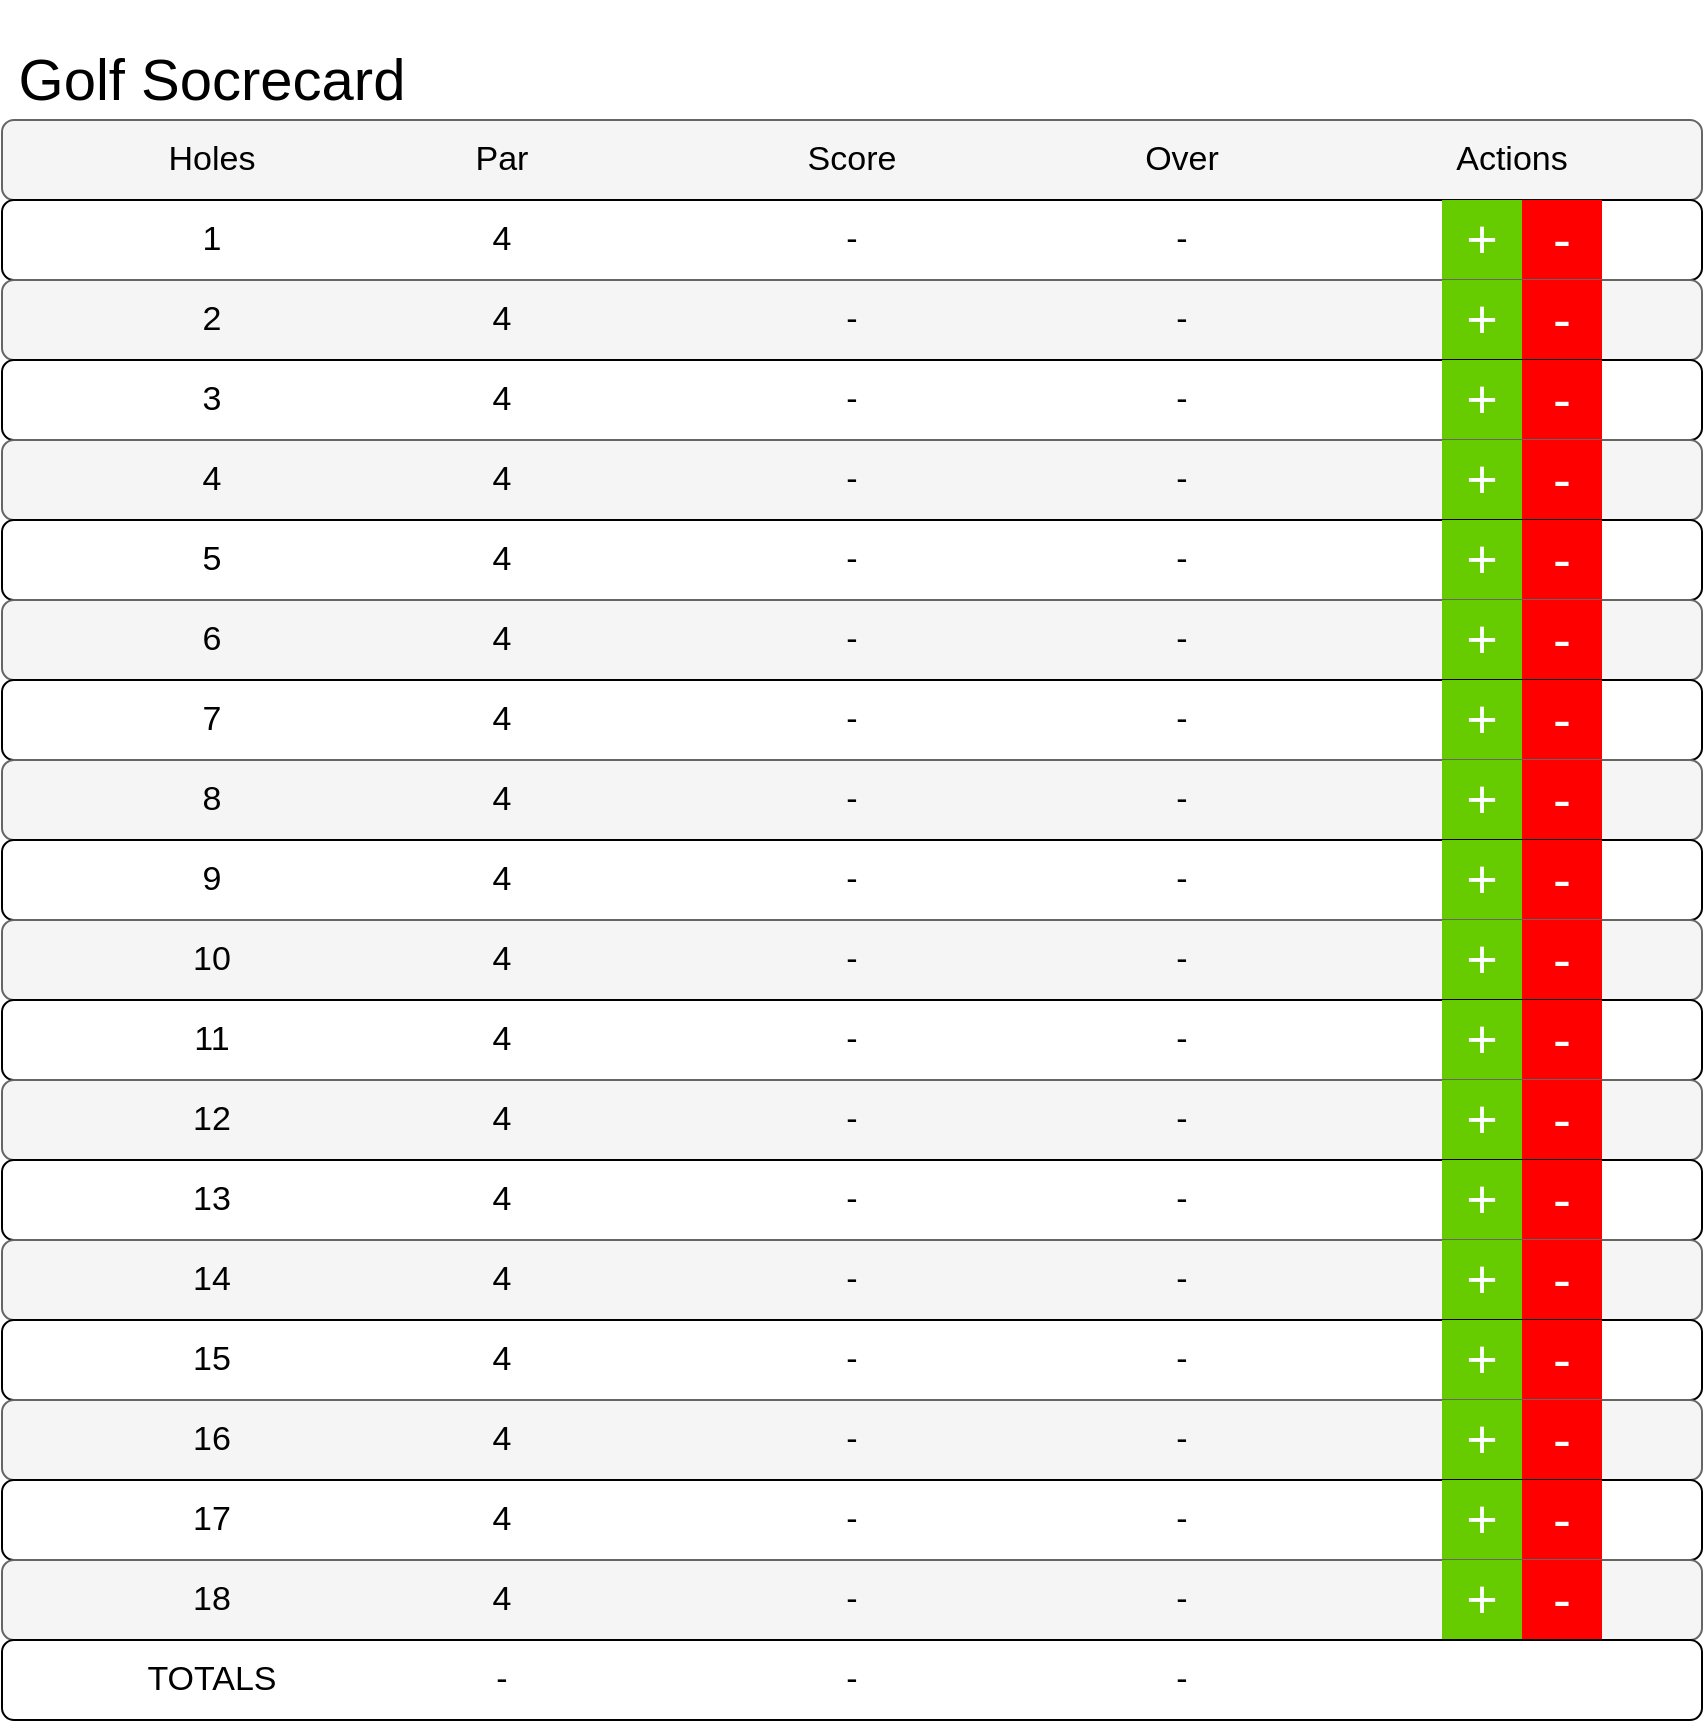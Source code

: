 <mxfile version="13.7.9" type="github">
  <diagram id="qdKKblGeRx55hsDK6OFx" name="Page-1">
    <mxGraphModel dx="1038" dy="580" grid="1" gridSize="10" guides="1" tooltips="1" connect="1" arrows="1" fold="1" page="1" pageScale="1" pageWidth="850" pageHeight="1100" math="0" shadow="0">
      <root>
        <mxCell id="0" />
        <mxCell id="1" parent="0" />
        <mxCell id="4C-m3Tlw4VcEuLrEaa6P-1" value="&lt;span style=&quot;font-size: 29px&quot;&gt;Golf Socrecard&lt;/span&gt;" style="text;html=1;strokeColor=none;fillColor=none;align=center;verticalAlign=middle;whiteSpace=wrap;rounded=0;" vertex="1" parent="1">
          <mxGeometry y="20" width="210" height="80" as="geometry" />
        </mxCell>
        <mxCell id="4C-m3Tlw4VcEuLrEaa6P-2" value="" style="rounded=1;whiteSpace=wrap;html=1;fillColor=#f5f5f5;strokeColor=#666666;fontColor=#333333;" vertex="1" parent="1">
          <mxGeometry y="80" width="850" height="40" as="geometry" />
        </mxCell>
        <mxCell id="4C-m3Tlw4VcEuLrEaa6P-3" value="&lt;font style=&quot;font-size: 17px&quot;&gt;Holes&lt;/font&gt;" style="text;html=1;strokeColor=none;fillColor=none;align=center;verticalAlign=middle;whiteSpace=wrap;rounded=0;" vertex="1" parent="1">
          <mxGeometry x="85" y="90" width="40" height="20" as="geometry" />
        </mxCell>
        <mxCell id="4C-m3Tlw4VcEuLrEaa6P-4" value="&lt;font style=&quot;font-size: 17px&quot;&gt;Par&lt;/font&gt;" style="text;html=1;strokeColor=none;fillColor=none;align=center;verticalAlign=middle;whiteSpace=wrap;rounded=0;" vertex="1" parent="1">
          <mxGeometry x="230" y="90" width="40" height="20" as="geometry" />
        </mxCell>
        <mxCell id="4C-m3Tlw4VcEuLrEaa6P-8" value="&lt;span style=&quot;font-size: 17px&quot;&gt;Score&lt;/span&gt;" style="text;html=1;strokeColor=none;fillColor=none;align=center;verticalAlign=middle;whiteSpace=wrap;rounded=0;strokeWidth=6;" vertex="1" parent="1">
          <mxGeometry x="405" y="90" width="40" height="20" as="geometry" />
        </mxCell>
        <mxCell id="4C-m3Tlw4VcEuLrEaa6P-9" value="&lt;span style=&quot;font-size: 17px&quot;&gt;Over&lt;/span&gt;" style="text;html=1;strokeColor=none;fillColor=none;align=center;verticalAlign=middle;whiteSpace=wrap;rounded=0;" vertex="1" parent="1">
          <mxGeometry x="570" y="90" width="40" height="20" as="geometry" />
        </mxCell>
        <mxCell id="4C-m3Tlw4VcEuLrEaa6P-10" value="&lt;font style=&quot;font-size: 17px&quot;&gt;Actions&lt;/font&gt;" style="text;html=1;strokeColor=none;fillColor=none;align=center;verticalAlign=middle;whiteSpace=wrap;rounded=0;" vertex="1" parent="1">
          <mxGeometry x="720" y="90" width="70" height="20" as="geometry" />
        </mxCell>
        <mxCell id="4C-m3Tlw4VcEuLrEaa6P-11" value="" style="rounded=1;whiteSpace=wrap;html=1;" vertex="1" parent="1">
          <mxGeometry y="120" width="850" height="40" as="geometry" />
        </mxCell>
        <mxCell id="4C-m3Tlw4VcEuLrEaa6P-12" value="&lt;span style=&quot;font-size: 17px&quot;&gt;1&lt;/span&gt;" style="text;html=1;strokeColor=none;fillColor=none;align=center;verticalAlign=middle;whiteSpace=wrap;rounded=0;" vertex="1" parent="1">
          <mxGeometry x="85" y="130" width="40" height="20" as="geometry" />
        </mxCell>
        <mxCell id="4C-m3Tlw4VcEuLrEaa6P-13" value="&lt;span style=&quot;font-size: 17px&quot;&gt;4&lt;/span&gt;" style="text;html=1;strokeColor=none;fillColor=none;align=center;verticalAlign=middle;whiteSpace=wrap;rounded=0;" vertex="1" parent="1">
          <mxGeometry x="230" y="130" width="40" height="20" as="geometry" />
        </mxCell>
        <mxCell id="4C-m3Tlw4VcEuLrEaa6P-14" value="&lt;span style=&quot;font-size: 17px&quot;&gt;-&lt;/span&gt;" style="text;html=1;strokeColor=none;fillColor=none;align=center;verticalAlign=middle;whiteSpace=wrap;rounded=0;strokeWidth=6;" vertex="1" parent="1">
          <mxGeometry x="405" y="130" width="40" height="20" as="geometry" />
        </mxCell>
        <mxCell id="4C-m3Tlw4VcEuLrEaa6P-15" value="&lt;span style=&quot;font-size: 17px&quot;&gt;-&lt;/span&gt;" style="text;html=1;strokeColor=none;fillColor=none;align=center;verticalAlign=middle;whiteSpace=wrap;rounded=0;" vertex="1" parent="1">
          <mxGeometry x="570" y="130" width="40" height="20" as="geometry" />
        </mxCell>
        <mxCell id="4C-m3Tlw4VcEuLrEaa6P-18" value="" style="whiteSpace=wrap;html=1;aspect=fixed;strokeWidth=6;strokeColor=none;fillColor=#66CC00;" vertex="1" parent="1">
          <mxGeometry x="720" y="120" width="40" height="40" as="geometry" />
        </mxCell>
        <mxCell id="4C-m3Tlw4VcEuLrEaa6P-31" value="" style="whiteSpace=wrap;html=1;aspect=fixed;strokeWidth=6;strokeColor=none;fillColor=#FF0000;" vertex="1" parent="1">
          <mxGeometry x="760" y="120" width="40" height="40" as="geometry" />
        </mxCell>
        <mxCell id="4C-m3Tlw4VcEuLrEaa6P-38" value="&lt;font color=&quot;#ffffff&quot; style=&quot;font-size: 27px&quot;&gt;+&lt;/font&gt;" style="text;html=1;strokeColor=none;fillColor=none;align=center;verticalAlign=middle;whiteSpace=wrap;rounded=0;" vertex="1" parent="1">
          <mxGeometry x="720" y="130" width="40" height="20" as="geometry" />
        </mxCell>
        <mxCell id="4C-m3Tlw4VcEuLrEaa6P-39" value="&lt;font color=&quot;#ffffff&quot; style=&quot;font-size: 27px&quot;&gt;-&lt;/font&gt;" style="text;html=1;strokeColor=none;fillColor=none;align=center;verticalAlign=middle;whiteSpace=wrap;rounded=0;" vertex="1" parent="1">
          <mxGeometry x="760" y="130" width="40" height="20" as="geometry" />
        </mxCell>
        <mxCell id="4C-m3Tlw4VcEuLrEaa6P-41" value="" style="rounded=1;whiteSpace=wrap;html=1;fillColor=#f5f5f5;strokeColor=#666666;fontColor=#333333;" vertex="1" parent="1">
          <mxGeometry y="160" width="850" height="40" as="geometry" />
        </mxCell>
        <mxCell id="4C-m3Tlw4VcEuLrEaa6P-42" value="&lt;span style=&quot;font-size: 17px&quot;&gt;2&lt;/span&gt;" style="text;html=1;strokeColor=none;fillColor=none;align=center;verticalAlign=middle;whiteSpace=wrap;rounded=0;" vertex="1" parent="1">
          <mxGeometry x="85" y="170" width="40" height="20" as="geometry" />
        </mxCell>
        <mxCell id="4C-m3Tlw4VcEuLrEaa6P-43" value="&lt;span style=&quot;font-size: 17px&quot;&gt;4&lt;/span&gt;" style="text;html=1;strokeColor=none;fillColor=none;align=center;verticalAlign=middle;whiteSpace=wrap;rounded=0;" vertex="1" parent="1">
          <mxGeometry x="230" y="170" width="40" height="20" as="geometry" />
        </mxCell>
        <mxCell id="4C-m3Tlw4VcEuLrEaa6P-44" value="&lt;span style=&quot;font-size: 17px&quot;&gt;-&lt;/span&gt;" style="text;html=1;strokeColor=none;fillColor=none;align=center;verticalAlign=middle;whiteSpace=wrap;rounded=0;strokeWidth=6;" vertex="1" parent="1">
          <mxGeometry x="405" y="170" width="40" height="20" as="geometry" />
        </mxCell>
        <mxCell id="4C-m3Tlw4VcEuLrEaa6P-45" value="&lt;span style=&quot;font-size: 17px&quot;&gt;-&lt;/span&gt;" style="text;html=1;strokeColor=none;fillColor=none;align=center;verticalAlign=middle;whiteSpace=wrap;rounded=0;" vertex="1" parent="1">
          <mxGeometry x="570" y="170" width="40" height="20" as="geometry" />
        </mxCell>
        <mxCell id="4C-m3Tlw4VcEuLrEaa6P-46" value="" style="whiteSpace=wrap;html=1;aspect=fixed;strokeWidth=6;strokeColor=none;fillColor=#66CC00;" vertex="1" parent="1">
          <mxGeometry x="720" y="160" width="40" height="40" as="geometry" />
        </mxCell>
        <mxCell id="4C-m3Tlw4VcEuLrEaa6P-47" value="" style="whiteSpace=wrap;html=1;aspect=fixed;strokeWidth=6;strokeColor=none;fillColor=#FF0000;" vertex="1" parent="1">
          <mxGeometry x="760" y="160" width="40" height="40" as="geometry" />
        </mxCell>
        <mxCell id="4C-m3Tlw4VcEuLrEaa6P-48" value="&lt;font color=&quot;#ffffff&quot; style=&quot;font-size: 27px&quot;&gt;+&lt;/font&gt;" style="text;html=1;strokeColor=none;fillColor=none;align=center;verticalAlign=middle;whiteSpace=wrap;rounded=0;" vertex="1" parent="1">
          <mxGeometry x="720" y="170" width="40" height="20" as="geometry" />
        </mxCell>
        <mxCell id="4C-m3Tlw4VcEuLrEaa6P-49" value="&lt;font color=&quot;#ffffff&quot; style=&quot;font-size: 27px&quot;&gt;-&lt;/font&gt;" style="text;html=1;strokeColor=none;fillColor=none;align=center;verticalAlign=middle;whiteSpace=wrap;rounded=0;" vertex="1" parent="1">
          <mxGeometry x="760" y="170" width="40" height="20" as="geometry" />
        </mxCell>
        <mxCell id="4C-m3Tlw4VcEuLrEaa6P-50" value="" style="rounded=1;whiteSpace=wrap;html=1;" vertex="1" parent="1">
          <mxGeometry y="200" width="850" height="40" as="geometry" />
        </mxCell>
        <mxCell id="4C-m3Tlw4VcEuLrEaa6P-51" value="&lt;span style=&quot;font-size: 17px&quot;&gt;3&lt;/span&gt;" style="text;html=1;strokeColor=none;fillColor=none;align=center;verticalAlign=middle;whiteSpace=wrap;rounded=0;" vertex="1" parent="1">
          <mxGeometry x="85" y="210" width="40" height="20" as="geometry" />
        </mxCell>
        <mxCell id="4C-m3Tlw4VcEuLrEaa6P-52" value="&lt;span style=&quot;font-size: 17px&quot;&gt;4&lt;/span&gt;" style="text;html=1;strokeColor=none;fillColor=none;align=center;verticalAlign=middle;whiteSpace=wrap;rounded=0;" vertex="1" parent="1">
          <mxGeometry x="230" y="210" width="40" height="20" as="geometry" />
        </mxCell>
        <mxCell id="4C-m3Tlw4VcEuLrEaa6P-53" value="&lt;span style=&quot;font-size: 17px&quot;&gt;-&lt;/span&gt;" style="text;html=1;strokeColor=none;fillColor=none;align=center;verticalAlign=middle;whiteSpace=wrap;rounded=0;strokeWidth=6;" vertex="1" parent="1">
          <mxGeometry x="405" y="210" width="40" height="20" as="geometry" />
        </mxCell>
        <mxCell id="4C-m3Tlw4VcEuLrEaa6P-54" value="&lt;span style=&quot;font-size: 17px&quot;&gt;-&lt;/span&gt;" style="text;html=1;strokeColor=none;fillColor=none;align=center;verticalAlign=middle;whiteSpace=wrap;rounded=0;" vertex="1" parent="1">
          <mxGeometry x="570" y="210" width="40" height="20" as="geometry" />
        </mxCell>
        <mxCell id="4C-m3Tlw4VcEuLrEaa6P-55" value="" style="whiteSpace=wrap;html=1;aspect=fixed;strokeWidth=6;strokeColor=none;fillColor=#66CC00;" vertex="1" parent="1">
          <mxGeometry x="720" y="200" width="40" height="40" as="geometry" />
        </mxCell>
        <mxCell id="4C-m3Tlw4VcEuLrEaa6P-56" value="" style="whiteSpace=wrap;html=1;aspect=fixed;strokeWidth=6;strokeColor=none;fillColor=#FF0000;" vertex="1" parent="1">
          <mxGeometry x="760" y="200" width="40" height="40" as="geometry" />
        </mxCell>
        <mxCell id="4C-m3Tlw4VcEuLrEaa6P-57" value="&lt;font color=&quot;#ffffff&quot; style=&quot;font-size: 27px&quot;&gt;+&lt;/font&gt;" style="text;html=1;strokeColor=none;fillColor=none;align=center;verticalAlign=middle;whiteSpace=wrap;rounded=0;" vertex="1" parent="1">
          <mxGeometry x="720" y="210" width="40" height="20" as="geometry" />
        </mxCell>
        <mxCell id="4C-m3Tlw4VcEuLrEaa6P-58" value="&lt;font color=&quot;#ffffff&quot; style=&quot;font-size: 27px&quot;&gt;-&lt;/font&gt;" style="text;html=1;strokeColor=none;fillColor=none;align=center;verticalAlign=middle;whiteSpace=wrap;rounded=0;" vertex="1" parent="1">
          <mxGeometry x="760" y="210" width="40" height="20" as="geometry" />
        </mxCell>
        <mxCell id="4C-m3Tlw4VcEuLrEaa6P-59" value="" style="rounded=1;whiteSpace=wrap;html=1;fillColor=#f5f5f5;strokeColor=#666666;fontColor=#333333;" vertex="1" parent="1">
          <mxGeometry y="240" width="850" height="40" as="geometry" />
        </mxCell>
        <mxCell id="4C-m3Tlw4VcEuLrEaa6P-60" value="&lt;span style=&quot;font-size: 17px&quot;&gt;4&lt;/span&gt;" style="text;html=1;strokeColor=none;fillColor=none;align=center;verticalAlign=middle;whiteSpace=wrap;rounded=0;" vertex="1" parent="1">
          <mxGeometry x="85" y="250" width="40" height="20" as="geometry" />
        </mxCell>
        <mxCell id="4C-m3Tlw4VcEuLrEaa6P-61" value="&lt;span style=&quot;font-size: 17px&quot;&gt;4&lt;/span&gt;" style="text;html=1;strokeColor=none;fillColor=none;align=center;verticalAlign=middle;whiteSpace=wrap;rounded=0;" vertex="1" parent="1">
          <mxGeometry x="230" y="250" width="40" height="20" as="geometry" />
        </mxCell>
        <mxCell id="4C-m3Tlw4VcEuLrEaa6P-62" value="&lt;span style=&quot;font-size: 17px&quot;&gt;-&lt;/span&gt;" style="text;html=1;strokeColor=none;fillColor=none;align=center;verticalAlign=middle;whiteSpace=wrap;rounded=0;strokeWidth=6;" vertex="1" parent="1">
          <mxGeometry x="405" y="250" width="40" height="20" as="geometry" />
        </mxCell>
        <mxCell id="4C-m3Tlw4VcEuLrEaa6P-63" value="&lt;span style=&quot;font-size: 17px&quot;&gt;-&lt;/span&gt;" style="text;html=1;strokeColor=none;fillColor=none;align=center;verticalAlign=middle;whiteSpace=wrap;rounded=0;" vertex="1" parent="1">
          <mxGeometry x="570" y="250" width="40" height="20" as="geometry" />
        </mxCell>
        <mxCell id="4C-m3Tlw4VcEuLrEaa6P-64" value="" style="whiteSpace=wrap;html=1;aspect=fixed;strokeWidth=6;strokeColor=none;fillColor=#66CC00;" vertex="1" parent="1">
          <mxGeometry x="720" y="240" width="40" height="40" as="geometry" />
        </mxCell>
        <mxCell id="4C-m3Tlw4VcEuLrEaa6P-65" value="" style="whiteSpace=wrap;html=1;aspect=fixed;strokeWidth=6;strokeColor=none;fillColor=#FF0000;" vertex="1" parent="1">
          <mxGeometry x="760" y="240" width="40" height="40" as="geometry" />
        </mxCell>
        <mxCell id="4C-m3Tlw4VcEuLrEaa6P-66" value="&lt;font color=&quot;#ffffff&quot; style=&quot;font-size: 27px&quot;&gt;+&lt;/font&gt;" style="text;html=1;strokeColor=none;fillColor=none;align=center;verticalAlign=middle;whiteSpace=wrap;rounded=0;" vertex="1" parent="1">
          <mxGeometry x="720" y="250" width="40" height="20" as="geometry" />
        </mxCell>
        <mxCell id="4C-m3Tlw4VcEuLrEaa6P-67" value="&lt;font color=&quot;#ffffff&quot; style=&quot;font-size: 27px&quot;&gt;-&lt;/font&gt;" style="text;html=1;strokeColor=none;fillColor=none;align=center;verticalAlign=middle;whiteSpace=wrap;rounded=0;" vertex="1" parent="1">
          <mxGeometry x="760" y="250" width="40" height="20" as="geometry" />
        </mxCell>
        <mxCell id="4C-m3Tlw4VcEuLrEaa6P-68" value="" style="rounded=1;whiteSpace=wrap;html=1;" vertex="1" parent="1">
          <mxGeometry y="280" width="850" height="40" as="geometry" />
        </mxCell>
        <mxCell id="4C-m3Tlw4VcEuLrEaa6P-69" value="&lt;span style=&quot;font-size: 17px&quot;&gt;5&lt;/span&gt;" style="text;html=1;strokeColor=none;fillColor=none;align=center;verticalAlign=middle;whiteSpace=wrap;rounded=0;" vertex="1" parent="1">
          <mxGeometry x="85" y="290" width="40" height="20" as="geometry" />
        </mxCell>
        <mxCell id="4C-m3Tlw4VcEuLrEaa6P-70" value="&lt;span style=&quot;font-size: 17px&quot;&gt;4&lt;/span&gt;" style="text;html=1;strokeColor=none;fillColor=none;align=center;verticalAlign=middle;whiteSpace=wrap;rounded=0;" vertex="1" parent="1">
          <mxGeometry x="230" y="290" width="40" height="20" as="geometry" />
        </mxCell>
        <mxCell id="4C-m3Tlw4VcEuLrEaa6P-71" value="&lt;span style=&quot;font-size: 17px&quot;&gt;-&lt;/span&gt;" style="text;html=1;strokeColor=none;fillColor=none;align=center;verticalAlign=middle;whiteSpace=wrap;rounded=0;strokeWidth=6;" vertex="1" parent="1">
          <mxGeometry x="405" y="290" width="40" height="20" as="geometry" />
        </mxCell>
        <mxCell id="4C-m3Tlw4VcEuLrEaa6P-72" value="&lt;span style=&quot;font-size: 17px&quot;&gt;-&lt;/span&gt;" style="text;html=1;strokeColor=none;fillColor=none;align=center;verticalAlign=middle;whiteSpace=wrap;rounded=0;" vertex="1" parent="1">
          <mxGeometry x="570" y="290" width="40" height="20" as="geometry" />
        </mxCell>
        <mxCell id="4C-m3Tlw4VcEuLrEaa6P-73" value="" style="whiteSpace=wrap;html=1;aspect=fixed;strokeWidth=6;strokeColor=none;fillColor=#66CC00;" vertex="1" parent="1">
          <mxGeometry x="720" y="280" width="40" height="40" as="geometry" />
        </mxCell>
        <mxCell id="4C-m3Tlw4VcEuLrEaa6P-74" value="" style="whiteSpace=wrap;html=1;aspect=fixed;strokeWidth=6;strokeColor=none;fillColor=#FF0000;" vertex="1" parent="1">
          <mxGeometry x="760" y="280" width="40" height="40" as="geometry" />
        </mxCell>
        <mxCell id="4C-m3Tlw4VcEuLrEaa6P-75" value="&lt;font color=&quot;#ffffff&quot; style=&quot;font-size: 27px&quot;&gt;+&lt;/font&gt;" style="text;html=1;strokeColor=none;fillColor=none;align=center;verticalAlign=middle;whiteSpace=wrap;rounded=0;" vertex="1" parent="1">
          <mxGeometry x="720" y="290" width="40" height="20" as="geometry" />
        </mxCell>
        <mxCell id="4C-m3Tlw4VcEuLrEaa6P-76" value="&lt;font color=&quot;#ffffff&quot; style=&quot;font-size: 27px&quot;&gt;-&lt;/font&gt;" style="text;html=1;strokeColor=none;fillColor=none;align=center;verticalAlign=middle;whiteSpace=wrap;rounded=0;" vertex="1" parent="1">
          <mxGeometry x="760" y="290" width="40" height="20" as="geometry" />
        </mxCell>
        <mxCell id="4C-m3Tlw4VcEuLrEaa6P-77" value="" style="rounded=1;whiteSpace=wrap;html=1;fillColor=#f5f5f5;strokeColor=#666666;fontColor=#333333;" vertex="1" parent="1">
          <mxGeometry y="320" width="850" height="40" as="geometry" />
        </mxCell>
        <mxCell id="4C-m3Tlw4VcEuLrEaa6P-78" value="&lt;span style=&quot;font-size: 17px&quot;&gt;6&lt;/span&gt;" style="text;html=1;strokeColor=none;fillColor=none;align=center;verticalAlign=middle;whiteSpace=wrap;rounded=0;" vertex="1" parent="1">
          <mxGeometry x="85" y="330" width="40" height="20" as="geometry" />
        </mxCell>
        <mxCell id="4C-m3Tlw4VcEuLrEaa6P-79" value="&lt;span style=&quot;font-size: 17px&quot;&gt;4&lt;/span&gt;" style="text;html=1;strokeColor=none;fillColor=none;align=center;verticalAlign=middle;whiteSpace=wrap;rounded=0;" vertex="1" parent="1">
          <mxGeometry x="230" y="330" width="40" height="20" as="geometry" />
        </mxCell>
        <mxCell id="4C-m3Tlw4VcEuLrEaa6P-80" value="&lt;span style=&quot;font-size: 17px&quot;&gt;-&lt;/span&gt;" style="text;html=1;strokeColor=none;fillColor=none;align=center;verticalAlign=middle;whiteSpace=wrap;rounded=0;strokeWidth=6;" vertex="1" parent="1">
          <mxGeometry x="405" y="330" width="40" height="20" as="geometry" />
        </mxCell>
        <mxCell id="4C-m3Tlw4VcEuLrEaa6P-81" value="&lt;span style=&quot;font-size: 17px&quot;&gt;-&lt;/span&gt;" style="text;html=1;strokeColor=none;fillColor=none;align=center;verticalAlign=middle;whiteSpace=wrap;rounded=0;" vertex="1" parent="1">
          <mxGeometry x="570" y="330" width="40" height="20" as="geometry" />
        </mxCell>
        <mxCell id="4C-m3Tlw4VcEuLrEaa6P-82" value="" style="whiteSpace=wrap;html=1;aspect=fixed;strokeWidth=6;strokeColor=none;fillColor=#66CC00;" vertex="1" parent="1">
          <mxGeometry x="720" y="320" width="40" height="40" as="geometry" />
        </mxCell>
        <mxCell id="4C-m3Tlw4VcEuLrEaa6P-83" value="" style="whiteSpace=wrap;html=1;aspect=fixed;strokeWidth=6;strokeColor=none;fillColor=#FF0000;" vertex="1" parent="1">
          <mxGeometry x="760" y="320" width="40" height="40" as="geometry" />
        </mxCell>
        <mxCell id="4C-m3Tlw4VcEuLrEaa6P-84" value="&lt;font color=&quot;#ffffff&quot; style=&quot;font-size: 27px&quot;&gt;+&lt;/font&gt;" style="text;html=1;strokeColor=none;fillColor=none;align=center;verticalAlign=middle;whiteSpace=wrap;rounded=0;" vertex="1" parent="1">
          <mxGeometry x="720" y="330" width="40" height="20" as="geometry" />
        </mxCell>
        <mxCell id="4C-m3Tlw4VcEuLrEaa6P-85" value="&lt;font color=&quot;#ffffff&quot; style=&quot;font-size: 27px&quot;&gt;-&lt;/font&gt;" style="text;html=1;strokeColor=none;fillColor=none;align=center;verticalAlign=middle;whiteSpace=wrap;rounded=0;" vertex="1" parent="1">
          <mxGeometry x="760" y="330" width="40" height="20" as="geometry" />
        </mxCell>
        <mxCell id="4C-m3Tlw4VcEuLrEaa6P-86" value="" style="rounded=1;whiteSpace=wrap;html=1;" vertex="1" parent="1">
          <mxGeometry y="360" width="850" height="40" as="geometry" />
        </mxCell>
        <mxCell id="4C-m3Tlw4VcEuLrEaa6P-87" value="&lt;span style=&quot;font-size: 17px&quot;&gt;7&lt;/span&gt;" style="text;html=1;strokeColor=none;fillColor=none;align=center;verticalAlign=middle;whiteSpace=wrap;rounded=0;" vertex="1" parent="1">
          <mxGeometry x="85" y="370" width="40" height="20" as="geometry" />
        </mxCell>
        <mxCell id="4C-m3Tlw4VcEuLrEaa6P-88" value="&lt;span style=&quot;font-size: 17px&quot;&gt;4&lt;/span&gt;" style="text;html=1;strokeColor=none;fillColor=none;align=center;verticalAlign=middle;whiteSpace=wrap;rounded=0;" vertex="1" parent="1">
          <mxGeometry x="230" y="370" width="40" height="20" as="geometry" />
        </mxCell>
        <mxCell id="4C-m3Tlw4VcEuLrEaa6P-89" value="&lt;span style=&quot;font-size: 17px&quot;&gt;-&lt;/span&gt;" style="text;html=1;strokeColor=none;fillColor=none;align=center;verticalAlign=middle;whiteSpace=wrap;rounded=0;strokeWidth=6;" vertex="1" parent="1">
          <mxGeometry x="405" y="370" width="40" height="20" as="geometry" />
        </mxCell>
        <mxCell id="4C-m3Tlw4VcEuLrEaa6P-90" value="&lt;span style=&quot;font-size: 17px&quot;&gt;-&lt;/span&gt;" style="text;html=1;strokeColor=none;fillColor=none;align=center;verticalAlign=middle;whiteSpace=wrap;rounded=0;" vertex="1" parent="1">
          <mxGeometry x="570" y="370" width="40" height="20" as="geometry" />
        </mxCell>
        <mxCell id="4C-m3Tlw4VcEuLrEaa6P-91" value="" style="whiteSpace=wrap;html=1;aspect=fixed;strokeWidth=6;strokeColor=none;fillColor=#66CC00;" vertex="1" parent="1">
          <mxGeometry x="720" y="360" width="40" height="40" as="geometry" />
        </mxCell>
        <mxCell id="4C-m3Tlw4VcEuLrEaa6P-92" value="" style="whiteSpace=wrap;html=1;aspect=fixed;strokeWidth=6;strokeColor=none;fillColor=#FF0000;" vertex="1" parent="1">
          <mxGeometry x="760" y="360" width="40" height="40" as="geometry" />
        </mxCell>
        <mxCell id="4C-m3Tlw4VcEuLrEaa6P-93" value="&lt;font color=&quot;#ffffff&quot; style=&quot;font-size: 27px&quot;&gt;+&lt;/font&gt;" style="text;html=1;strokeColor=none;fillColor=none;align=center;verticalAlign=middle;whiteSpace=wrap;rounded=0;" vertex="1" parent="1">
          <mxGeometry x="720" y="370" width="40" height="20" as="geometry" />
        </mxCell>
        <mxCell id="4C-m3Tlw4VcEuLrEaa6P-94" value="&lt;font color=&quot;#ffffff&quot; style=&quot;font-size: 27px&quot;&gt;-&lt;/font&gt;" style="text;html=1;strokeColor=none;fillColor=none;align=center;verticalAlign=middle;whiteSpace=wrap;rounded=0;" vertex="1" parent="1">
          <mxGeometry x="760" y="370" width="40" height="20" as="geometry" />
        </mxCell>
        <mxCell id="4C-m3Tlw4VcEuLrEaa6P-95" value="" style="rounded=1;whiteSpace=wrap;html=1;fillColor=#f5f5f5;strokeColor=#666666;fontColor=#333333;" vertex="1" parent="1">
          <mxGeometry y="400" width="850" height="40" as="geometry" />
        </mxCell>
        <mxCell id="4C-m3Tlw4VcEuLrEaa6P-96" value="&lt;span style=&quot;font-size: 17px&quot;&gt;8&lt;/span&gt;" style="text;html=1;strokeColor=none;fillColor=none;align=center;verticalAlign=middle;whiteSpace=wrap;rounded=0;" vertex="1" parent="1">
          <mxGeometry x="85" y="410" width="40" height="20" as="geometry" />
        </mxCell>
        <mxCell id="4C-m3Tlw4VcEuLrEaa6P-97" value="&lt;span style=&quot;font-size: 17px&quot;&gt;4&lt;/span&gt;" style="text;html=1;strokeColor=none;fillColor=none;align=center;verticalAlign=middle;whiteSpace=wrap;rounded=0;" vertex="1" parent="1">
          <mxGeometry x="230" y="410" width="40" height="20" as="geometry" />
        </mxCell>
        <mxCell id="4C-m3Tlw4VcEuLrEaa6P-98" value="&lt;span style=&quot;font-size: 17px&quot;&gt;-&lt;/span&gt;" style="text;html=1;strokeColor=none;fillColor=none;align=center;verticalAlign=middle;whiteSpace=wrap;rounded=0;strokeWidth=6;" vertex="1" parent="1">
          <mxGeometry x="405" y="410" width="40" height="20" as="geometry" />
        </mxCell>
        <mxCell id="4C-m3Tlw4VcEuLrEaa6P-99" value="&lt;span style=&quot;font-size: 17px&quot;&gt;-&lt;/span&gt;" style="text;html=1;strokeColor=none;fillColor=none;align=center;verticalAlign=middle;whiteSpace=wrap;rounded=0;" vertex="1" parent="1">
          <mxGeometry x="570" y="410" width="40" height="20" as="geometry" />
        </mxCell>
        <mxCell id="4C-m3Tlw4VcEuLrEaa6P-100" value="" style="whiteSpace=wrap;html=1;aspect=fixed;strokeWidth=6;strokeColor=none;fillColor=#66CC00;" vertex="1" parent="1">
          <mxGeometry x="720" y="400" width="40" height="40" as="geometry" />
        </mxCell>
        <mxCell id="4C-m3Tlw4VcEuLrEaa6P-101" value="" style="whiteSpace=wrap;html=1;aspect=fixed;strokeWidth=6;strokeColor=none;fillColor=#FF0000;" vertex="1" parent="1">
          <mxGeometry x="760" y="400" width="40" height="40" as="geometry" />
        </mxCell>
        <mxCell id="4C-m3Tlw4VcEuLrEaa6P-102" value="&lt;font color=&quot;#ffffff&quot; style=&quot;font-size: 27px&quot;&gt;+&lt;/font&gt;" style="text;html=1;strokeColor=none;fillColor=none;align=center;verticalAlign=middle;whiteSpace=wrap;rounded=0;" vertex="1" parent="1">
          <mxGeometry x="720" y="410" width="40" height="20" as="geometry" />
        </mxCell>
        <mxCell id="4C-m3Tlw4VcEuLrEaa6P-103" value="&lt;font color=&quot;#ffffff&quot; style=&quot;font-size: 27px&quot;&gt;-&lt;/font&gt;" style="text;html=1;strokeColor=none;fillColor=none;align=center;verticalAlign=middle;whiteSpace=wrap;rounded=0;" vertex="1" parent="1">
          <mxGeometry x="760" y="410" width="40" height="20" as="geometry" />
        </mxCell>
        <mxCell id="4C-m3Tlw4VcEuLrEaa6P-104" value="" style="rounded=1;whiteSpace=wrap;html=1;" vertex="1" parent="1">
          <mxGeometry y="440" width="850" height="40" as="geometry" />
        </mxCell>
        <mxCell id="4C-m3Tlw4VcEuLrEaa6P-105" value="&lt;span style=&quot;font-size: 17px&quot;&gt;9&lt;/span&gt;" style="text;html=1;strokeColor=none;fillColor=none;align=center;verticalAlign=middle;whiteSpace=wrap;rounded=0;" vertex="1" parent="1">
          <mxGeometry x="85" y="450" width="40" height="20" as="geometry" />
        </mxCell>
        <mxCell id="4C-m3Tlw4VcEuLrEaa6P-106" value="&lt;span style=&quot;font-size: 17px&quot;&gt;4&lt;/span&gt;" style="text;html=1;strokeColor=none;fillColor=none;align=center;verticalAlign=middle;whiteSpace=wrap;rounded=0;" vertex="1" parent="1">
          <mxGeometry x="230" y="450" width="40" height="20" as="geometry" />
        </mxCell>
        <mxCell id="4C-m3Tlw4VcEuLrEaa6P-107" value="&lt;span style=&quot;font-size: 17px&quot;&gt;-&lt;/span&gt;" style="text;html=1;strokeColor=none;fillColor=none;align=center;verticalAlign=middle;whiteSpace=wrap;rounded=0;strokeWidth=6;" vertex="1" parent="1">
          <mxGeometry x="405" y="450" width="40" height="20" as="geometry" />
        </mxCell>
        <mxCell id="4C-m3Tlw4VcEuLrEaa6P-108" value="&lt;span style=&quot;font-size: 17px&quot;&gt;-&lt;/span&gt;" style="text;html=1;strokeColor=none;fillColor=none;align=center;verticalAlign=middle;whiteSpace=wrap;rounded=0;" vertex="1" parent="1">
          <mxGeometry x="570" y="450" width="40" height="20" as="geometry" />
        </mxCell>
        <mxCell id="4C-m3Tlw4VcEuLrEaa6P-109" value="" style="whiteSpace=wrap;html=1;aspect=fixed;strokeWidth=6;strokeColor=none;fillColor=#66CC00;" vertex="1" parent="1">
          <mxGeometry x="720" y="440" width="40" height="40" as="geometry" />
        </mxCell>
        <mxCell id="4C-m3Tlw4VcEuLrEaa6P-110" value="" style="whiteSpace=wrap;html=1;aspect=fixed;strokeWidth=6;strokeColor=none;fillColor=#FF0000;" vertex="1" parent="1">
          <mxGeometry x="760" y="440" width="40" height="40" as="geometry" />
        </mxCell>
        <mxCell id="4C-m3Tlw4VcEuLrEaa6P-111" value="&lt;font color=&quot;#ffffff&quot; style=&quot;font-size: 27px&quot;&gt;+&lt;/font&gt;" style="text;html=1;strokeColor=none;fillColor=none;align=center;verticalAlign=middle;whiteSpace=wrap;rounded=0;" vertex="1" parent="1">
          <mxGeometry x="720" y="450" width="40" height="20" as="geometry" />
        </mxCell>
        <mxCell id="4C-m3Tlw4VcEuLrEaa6P-112" value="&lt;font color=&quot;#ffffff&quot; style=&quot;font-size: 27px&quot;&gt;-&lt;/font&gt;" style="text;html=1;strokeColor=none;fillColor=none;align=center;verticalAlign=middle;whiteSpace=wrap;rounded=0;" vertex="1" parent="1">
          <mxGeometry x="760" y="450" width="40" height="20" as="geometry" />
        </mxCell>
        <mxCell id="4C-m3Tlw4VcEuLrEaa6P-122" value="" style="rounded=1;whiteSpace=wrap;html=1;fillColor=#f5f5f5;strokeColor=#666666;fontColor=#333333;" vertex="1" parent="1">
          <mxGeometry y="480" width="850" height="40" as="geometry" />
        </mxCell>
        <mxCell id="4C-m3Tlw4VcEuLrEaa6P-123" value="&lt;span style=&quot;font-size: 17px&quot;&gt;10&lt;/span&gt;" style="text;html=1;strokeColor=none;fillColor=none;align=center;verticalAlign=middle;whiteSpace=wrap;rounded=0;" vertex="1" parent="1">
          <mxGeometry x="85" y="490" width="40" height="20" as="geometry" />
        </mxCell>
        <mxCell id="4C-m3Tlw4VcEuLrEaa6P-124" value="&lt;span style=&quot;font-size: 17px&quot;&gt;4&lt;/span&gt;" style="text;html=1;strokeColor=none;fillColor=none;align=center;verticalAlign=middle;whiteSpace=wrap;rounded=0;" vertex="1" parent="1">
          <mxGeometry x="230" y="490" width="40" height="20" as="geometry" />
        </mxCell>
        <mxCell id="4C-m3Tlw4VcEuLrEaa6P-125" value="&lt;span style=&quot;font-size: 17px&quot;&gt;-&lt;/span&gt;" style="text;html=1;strokeColor=none;fillColor=none;align=center;verticalAlign=middle;whiteSpace=wrap;rounded=0;strokeWidth=6;" vertex="1" parent="1">
          <mxGeometry x="405" y="490" width="40" height="20" as="geometry" />
        </mxCell>
        <mxCell id="4C-m3Tlw4VcEuLrEaa6P-126" value="&lt;span style=&quot;font-size: 17px&quot;&gt;-&lt;/span&gt;" style="text;html=1;strokeColor=none;fillColor=none;align=center;verticalAlign=middle;whiteSpace=wrap;rounded=0;" vertex="1" parent="1">
          <mxGeometry x="570" y="490" width="40" height="20" as="geometry" />
        </mxCell>
        <mxCell id="4C-m3Tlw4VcEuLrEaa6P-127" value="" style="whiteSpace=wrap;html=1;aspect=fixed;strokeWidth=6;strokeColor=none;fillColor=#66CC00;" vertex="1" parent="1">
          <mxGeometry x="720" y="480" width="40" height="40" as="geometry" />
        </mxCell>
        <mxCell id="4C-m3Tlw4VcEuLrEaa6P-128" value="" style="whiteSpace=wrap;html=1;aspect=fixed;strokeWidth=6;strokeColor=none;fillColor=#FF0000;" vertex="1" parent="1">
          <mxGeometry x="760" y="480" width="40" height="40" as="geometry" />
        </mxCell>
        <mxCell id="4C-m3Tlw4VcEuLrEaa6P-129" value="&lt;font color=&quot;#ffffff&quot; style=&quot;font-size: 27px&quot;&gt;+&lt;/font&gt;" style="text;html=1;strokeColor=none;fillColor=none;align=center;verticalAlign=middle;whiteSpace=wrap;rounded=0;" vertex="1" parent="1">
          <mxGeometry x="720" y="490" width="40" height="20" as="geometry" />
        </mxCell>
        <mxCell id="4C-m3Tlw4VcEuLrEaa6P-130" value="&lt;font color=&quot;#ffffff&quot; style=&quot;font-size: 27px&quot;&gt;-&lt;/font&gt;" style="text;html=1;strokeColor=none;fillColor=none;align=center;verticalAlign=middle;whiteSpace=wrap;rounded=0;" vertex="1" parent="1">
          <mxGeometry x="760" y="490" width="40" height="20" as="geometry" />
        </mxCell>
        <mxCell id="4C-m3Tlw4VcEuLrEaa6P-131" value="" style="rounded=1;whiteSpace=wrap;html=1;" vertex="1" parent="1">
          <mxGeometry y="520" width="850" height="40" as="geometry" />
        </mxCell>
        <mxCell id="4C-m3Tlw4VcEuLrEaa6P-132" value="&lt;span style=&quot;font-size: 17px&quot;&gt;11&lt;/span&gt;" style="text;html=1;strokeColor=none;fillColor=none;align=center;verticalAlign=middle;whiteSpace=wrap;rounded=0;" vertex="1" parent="1">
          <mxGeometry x="85" y="530" width="40" height="20" as="geometry" />
        </mxCell>
        <mxCell id="4C-m3Tlw4VcEuLrEaa6P-133" value="&lt;span style=&quot;font-size: 17px&quot;&gt;4&lt;/span&gt;" style="text;html=1;strokeColor=none;fillColor=none;align=center;verticalAlign=middle;whiteSpace=wrap;rounded=0;" vertex="1" parent="1">
          <mxGeometry x="230" y="530" width="40" height="20" as="geometry" />
        </mxCell>
        <mxCell id="4C-m3Tlw4VcEuLrEaa6P-134" value="&lt;span style=&quot;font-size: 17px&quot;&gt;-&lt;/span&gt;" style="text;html=1;strokeColor=none;fillColor=none;align=center;verticalAlign=middle;whiteSpace=wrap;rounded=0;strokeWidth=6;" vertex="1" parent="1">
          <mxGeometry x="405" y="530" width="40" height="20" as="geometry" />
        </mxCell>
        <mxCell id="4C-m3Tlw4VcEuLrEaa6P-135" value="&lt;span style=&quot;font-size: 17px&quot;&gt;-&lt;/span&gt;" style="text;html=1;strokeColor=none;fillColor=none;align=center;verticalAlign=middle;whiteSpace=wrap;rounded=0;" vertex="1" parent="1">
          <mxGeometry x="570" y="530" width="40" height="20" as="geometry" />
        </mxCell>
        <mxCell id="4C-m3Tlw4VcEuLrEaa6P-136" value="" style="whiteSpace=wrap;html=1;aspect=fixed;strokeWidth=6;strokeColor=none;fillColor=#66CC00;" vertex="1" parent="1">
          <mxGeometry x="720" y="520" width="40" height="40" as="geometry" />
        </mxCell>
        <mxCell id="4C-m3Tlw4VcEuLrEaa6P-137" value="" style="whiteSpace=wrap;html=1;aspect=fixed;strokeWidth=6;strokeColor=none;fillColor=#FF0000;" vertex="1" parent="1">
          <mxGeometry x="760" y="520" width="40" height="40" as="geometry" />
        </mxCell>
        <mxCell id="4C-m3Tlw4VcEuLrEaa6P-138" value="&lt;font color=&quot;#ffffff&quot; style=&quot;font-size: 27px&quot;&gt;+&lt;/font&gt;" style="text;html=1;strokeColor=none;fillColor=none;align=center;verticalAlign=middle;whiteSpace=wrap;rounded=0;" vertex="1" parent="1">
          <mxGeometry x="720" y="530" width="40" height="20" as="geometry" />
        </mxCell>
        <mxCell id="4C-m3Tlw4VcEuLrEaa6P-139" value="&lt;font color=&quot;#ffffff&quot; style=&quot;font-size: 27px&quot;&gt;-&lt;/font&gt;" style="text;html=1;strokeColor=none;fillColor=none;align=center;verticalAlign=middle;whiteSpace=wrap;rounded=0;" vertex="1" parent="1">
          <mxGeometry x="760" y="530" width="40" height="20" as="geometry" />
        </mxCell>
        <mxCell id="4C-m3Tlw4VcEuLrEaa6P-140" value="" style="rounded=1;whiteSpace=wrap;html=1;fillColor=#f5f5f5;strokeColor=#666666;fontColor=#333333;" vertex="1" parent="1">
          <mxGeometry y="560" width="850" height="40" as="geometry" />
        </mxCell>
        <mxCell id="4C-m3Tlw4VcEuLrEaa6P-141" value="&lt;span style=&quot;font-size: 17px&quot;&gt;12&lt;/span&gt;" style="text;html=1;strokeColor=none;fillColor=none;align=center;verticalAlign=middle;whiteSpace=wrap;rounded=0;" vertex="1" parent="1">
          <mxGeometry x="85" y="570" width="40" height="20" as="geometry" />
        </mxCell>
        <mxCell id="4C-m3Tlw4VcEuLrEaa6P-142" value="&lt;span style=&quot;font-size: 17px&quot;&gt;4&lt;/span&gt;" style="text;html=1;strokeColor=none;fillColor=none;align=center;verticalAlign=middle;whiteSpace=wrap;rounded=0;" vertex="1" parent="1">
          <mxGeometry x="230" y="570" width="40" height="20" as="geometry" />
        </mxCell>
        <mxCell id="4C-m3Tlw4VcEuLrEaa6P-143" value="&lt;span style=&quot;font-size: 17px&quot;&gt;-&lt;/span&gt;" style="text;html=1;strokeColor=none;fillColor=none;align=center;verticalAlign=middle;whiteSpace=wrap;rounded=0;strokeWidth=6;" vertex="1" parent="1">
          <mxGeometry x="405" y="570" width="40" height="20" as="geometry" />
        </mxCell>
        <mxCell id="4C-m3Tlw4VcEuLrEaa6P-144" value="&lt;span style=&quot;font-size: 17px&quot;&gt;-&lt;/span&gt;" style="text;html=1;strokeColor=none;fillColor=none;align=center;verticalAlign=middle;whiteSpace=wrap;rounded=0;" vertex="1" parent="1">
          <mxGeometry x="570" y="570" width="40" height="20" as="geometry" />
        </mxCell>
        <mxCell id="4C-m3Tlw4VcEuLrEaa6P-145" value="" style="whiteSpace=wrap;html=1;aspect=fixed;strokeWidth=6;strokeColor=none;fillColor=#66CC00;" vertex="1" parent="1">
          <mxGeometry x="720" y="560" width="40" height="40" as="geometry" />
        </mxCell>
        <mxCell id="4C-m3Tlw4VcEuLrEaa6P-146" value="" style="whiteSpace=wrap;html=1;aspect=fixed;strokeWidth=6;strokeColor=none;fillColor=#FF0000;" vertex="1" parent="1">
          <mxGeometry x="760" y="560" width="40" height="40" as="geometry" />
        </mxCell>
        <mxCell id="4C-m3Tlw4VcEuLrEaa6P-147" value="&lt;font color=&quot;#ffffff&quot; style=&quot;font-size: 27px&quot;&gt;+&lt;/font&gt;" style="text;html=1;strokeColor=none;fillColor=none;align=center;verticalAlign=middle;whiteSpace=wrap;rounded=0;" vertex="1" parent="1">
          <mxGeometry x="720" y="570" width="40" height="20" as="geometry" />
        </mxCell>
        <mxCell id="4C-m3Tlw4VcEuLrEaa6P-148" value="&lt;font color=&quot;#ffffff&quot; style=&quot;font-size: 27px&quot;&gt;-&lt;/font&gt;" style="text;html=1;strokeColor=none;fillColor=none;align=center;verticalAlign=middle;whiteSpace=wrap;rounded=0;" vertex="1" parent="1">
          <mxGeometry x="760" y="570" width="40" height="20" as="geometry" />
        </mxCell>
        <mxCell id="4C-m3Tlw4VcEuLrEaa6P-149" value="" style="rounded=1;whiteSpace=wrap;html=1;" vertex="1" parent="1">
          <mxGeometry y="600" width="850" height="40" as="geometry" />
        </mxCell>
        <mxCell id="4C-m3Tlw4VcEuLrEaa6P-150" value="&lt;span style=&quot;font-size: 17px&quot;&gt;13&lt;/span&gt;" style="text;html=1;strokeColor=none;fillColor=none;align=center;verticalAlign=middle;whiteSpace=wrap;rounded=0;" vertex="1" parent="1">
          <mxGeometry x="85" y="610" width="40" height="20" as="geometry" />
        </mxCell>
        <mxCell id="4C-m3Tlw4VcEuLrEaa6P-151" value="&lt;span style=&quot;font-size: 17px&quot;&gt;4&lt;/span&gt;" style="text;html=1;strokeColor=none;fillColor=none;align=center;verticalAlign=middle;whiteSpace=wrap;rounded=0;" vertex="1" parent="1">
          <mxGeometry x="230" y="610" width="40" height="20" as="geometry" />
        </mxCell>
        <mxCell id="4C-m3Tlw4VcEuLrEaa6P-152" value="&lt;span style=&quot;font-size: 17px&quot;&gt;-&lt;/span&gt;" style="text;html=1;strokeColor=none;fillColor=none;align=center;verticalAlign=middle;whiteSpace=wrap;rounded=0;strokeWidth=6;" vertex="1" parent="1">
          <mxGeometry x="405" y="610" width="40" height="20" as="geometry" />
        </mxCell>
        <mxCell id="4C-m3Tlw4VcEuLrEaa6P-153" value="&lt;span style=&quot;font-size: 17px&quot;&gt;-&lt;/span&gt;" style="text;html=1;strokeColor=none;fillColor=none;align=center;verticalAlign=middle;whiteSpace=wrap;rounded=0;" vertex="1" parent="1">
          <mxGeometry x="570" y="610" width="40" height="20" as="geometry" />
        </mxCell>
        <mxCell id="4C-m3Tlw4VcEuLrEaa6P-154" value="" style="whiteSpace=wrap;html=1;aspect=fixed;strokeWidth=6;strokeColor=none;fillColor=#66CC00;" vertex="1" parent="1">
          <mxGeometry x="720" y="600" width="40" height="40" as="geometry" />
        </mxCell>
        <mxCell id="4C-m3Tlw4VcEuLrEaa6P-155" value="" style="whiteSpace=wrap;html=1;aspect=fixed;strokeWidth=6;strokeColor=none;fillColor=#FF0000;" vertex="1" parent="1">
          <mxGeometry x="760" y="600" width="40" height="40" as="geometry" />
        </mxCell>
        <mxCell id="4C-m3Tlw4VcEuLrEaa6P-156" value="&lt;font color=&quot;#ffffff&quot; style=&quot;font-size: 27px&quot;&gt;+&lt;/font&gt;" style="text;html=1;strokeColor=none;fillColor=none;align=center;verticalAlign=middle;whiteSpace=wrap;rounded=0;" vertex="1" parent="1">
          <mxGeometry x="720" y="610" width="40" height="20" as="geometry" />
        </mxCell>
        <mxCell id="4C-m3Tlw4VcEuLrEaa6P-157" value="&lt;font color=&quot;#ffffff&quot; style=&quot;font-size: 27px&quot;&gt;-&lt;/font&gt;" style="text;html=1;strokeColor=none;fillColor=none;align=center;verticalAlign=middle;whiteSpace=wrap;rounded=0;" vertex="1" parent="1">
          <mxGeometry x="760" y="610" width="40" height="20" as="geometry" />
        </mxCell>
        <mxCell id="4C-m3Tlw4VcEuLrEaa6P-158" value="" style="rounded=1;whiteSpace=wrap;html=1;fillColor=#f5f5f5;strokeColor=#666666;fontColor=#333333;" vertex="1" parent="1">
          <mxGeometry y="640" width="850" height="40" as="geometry" />
        </mxCell>
        <mxCell id="4C-m3Tlw4VcEuLrEaa6P-159" value="&lt;span style=&quot;font-size: 17px&quot;&gt;14&lt;/span&gt;" style="text;html=1;strokeColor=none;fillColor=none;align=center;verticalAlign=middle;whiteSpace=wrap;rounded=0;" vertex="1" parent="1">
          <mxGeometry x="85" y="650" width="40" height="20" as="geometry" />
        </mxCell>
        <mxCell id="4C-m3Tlw4VcEuLrEaa6P-160" value="&lt;span style=&quot;font-size: 17px&quot;&gt;4&lt;/span&gt;" style="text;html=1;strokeColor=none;fillColor=none;align=center;verticalAlign=middle;whiteSpace=wrap;rounded=0;" vertex="1" parent="1">
          <mxGeometry x="230" y="650" width="40" height="20" as="geometry" />
        </mxCell>
        <mxCell id="4C-m3Tlw4VcEuLrEaa6P-161" value="&lt;span style=&quot;font-size: 17px&quot;&gt;-&lt;/span&gt;" style="text;html=1;strokeColor=none;fillColor=none;align=center;verticalAlign=middle;whiteSpace=wrap;rounded=0;strokeWidth=6;" vertex="1" parent="1">
          <mxGeometry x="405" y="650" width="40" height="20" as="geometry" />
        </mxCell>
        <mxCell id="4C-m3Tlw4VcEuLrEaa6P-162" value="&lt;span style=&quot;font-size: 17px&quot;&gt;-&lt;/span&gt;" style="text;html=1;strokeColor=none;fillColor=none;align=center;verticalAlign=middle;whiteSpace=wrap;rounded=0;" vertex="1" parent="1">
          <mxGeometry x="570" y="650" width="40" height="20" as="geometry" />
        </mxCell>
        <mxCell id="4C-m3Tlw4VcEuLrEaa6P-163" value="" style="whiteSpace=wrap;html=1;aspect=fixed;strokeWidth=6;strokeColor=none;fillColor=#66CC00;" vertex="1" parent="1">
          <mxGeometry x="720" y="640" width="40" height="40" as="geometry" />
        </mxCell>
        <mxCell id="4C-m3Tlw4VcEuLrEaa6P-164" value="" style="whiteSpace=wrap;html=1;aspect=fixed;strokeWidth=6;strokeColor=none;fillColor=#FF0000;" vertex="1" parent="1">
          <mxGeometry x="760" y="640" width="40" height="40" as="geometry" />
        </mxCell>
        <mxCell id="4C-m3Tlw4VcEuLrEaa6P-165" value="&lt;font color=&quot;#ffffff&quot; style=&quot;font-size: 27px&quot;&gt;+&lt;/font&gt;" style="text;html=1;strokeColor=none;fillColor=none;align=center;verticalAlign=middle;whiteSpace=wrap;rounded=0;" vertex="1" parent="1">
          <mxGeometry x="720" y="650" width="40" height="20" as="geometry" />
        </mxCell>
        <mxCell id="4C-m3Tlw4VcEuLrEaa6P-166" value="&lt;font color=&quot;#ffffff&quot; style=&quot;font-size: 27px&quot;&gt;-&lt;/font&gt;" style="text;html=1;strokeColor=none;fillColor=none;align=center;verticalAlign=middle;whiteSpace=wrap;rounded=0;" vertex="1" parent="1">
          <mxGeometry x="760" y="650" width="40" height="20" as="geometry" />
        </mxCell>
        <mxCell id="4C-m3Tlw4VcEuLrEaa6P-167" value="" style="rounded=1;whiteSpace=wrap;html=1;" vertex="1" parent="1">
          <mxGeometry y="680" width="850" height="40" as="geometry" />
        </mxCell>
        <mxCell id="4C-m3Tlw4VcEuLrEaa6P-168" value="&lt;span style=&quot;font-size: 17px&quot;&gt;15&lt;/span&gt;" style="text;html=1;strokeColor=none;fillColor=none;align=center;verticalAlign=middle;whiteSpace=wrap;rounded=0;" vertex="1" parent="1">
          <mxGeometry x="85" y="690" width="40" height="20" as="geometry" />
        </mxCell>
        <mxCell id="4C-m3Tlw4VcEuLrEaa6P-169" value="&lt;span style=&quot;font-size: 17px&quot;&gt;4&lt;/span&gt;" style="text;html=1;strokeColor=none;fillColor=none;align=center;verticalAlign=middle;whiteSpace=wrap;rounded=0;" vertex="1" parent="1">
          <mxGeometry x="230" y="690" width="40" height="20" as="geometry" />
        </mxCell>
        <mxCell id="4C-m3Tlw4VcEuLrEaa6P-170" value="&lt;span style=&quot;font-size: 17px&quot;&gt;-&lt;/span&gt;" style="text;html=1;strokeColor=none;fillColor=none;align=center;verticalAlign=middle;whiteSpace=wrap;rounded=0;strokeWidth=6;" vertex="1" parent="1">
          <mxGeometry x="405" y="690" width="40" height="20" as="geometry" />
        </mxCell>
        <mxCell id="4C-m3Tlw4VcEuLrEaa6P-171" value="&lt;span style=&quot;font-size: 17px&quot;&gt;-&lt;/span&gt;" style="text;html=1;strokeColor=none;fillColor=none;align=center;verticalAlign=middle;whiteSpace=wrap;rounded=0;" vertex="1" parent="1">
          <mxGeometry x="570" y="690" width="40" height="20" as="geometry" />
        </mxCell>
        <mxCell id="4C-m3Tlw4VcEuLrEaa6P-172" value="" style="whiteSpace=wrap;html=1;aspect=fixed;strokeWidth=6;strokeColor=none;fillColor=#66CC00;" vertex="1" parent="1">
          <mxGeometry x="720" y="680" width="40" height="40" as="geometry" />
        </mxCell>
        <mxCell id="4C-m3Tlw4VcEuLrEaa6P-173" value="" style="whiteSpace=wrap;html=1;aspect=fixed;strokeWidth=6;strokeColor=none;fillColor=#FF0000;" vertex="1" parent="1">
          <mxGeometry x="760" y="680" width="40" height="40" as="geometry" />
        </mxCell>
        <mxCell id="4C-m3Tlw4VcEuLrEaa6P-174" value="&lt;font color=&quot;#ffffff&quot; style=&quot;font-size: 27px&quot;&gt;+&lt;/font&gt;" style="text;html=1;strokeColor=none;fillColor=none;align=center;verticalAlign=middle;whiteSpace=wrap;rounded=0;" vertex="1" parent="1">
          <mxGeometry x="720" y="690" width="40" height="20" as="geometry" />
        </mxCell>
        <mxCell id="4C-m3Tlw4VcEuLrEaa6P-175" value="&lt;font color=&quot;#ffffff&quot; style=&quot;font-size: 27px&quot;&gt;-&lt;/font&gt;" style="text;html=1;strokeColor=none;fillColor=none;align=center;verticalAlign=middle;whiteSpace=wrap;rounded=0;" vertex="1" parent="1">
          <mxGeometry x="760" y="690" width="40" height="20" as="geometry" />
        </mxCell>
        <mxCell id="4C-m3Tlw4VcEuLrEaa6P-176" value="" style="rounded=1;whiteSpace=wrap;html=1;fillColor=#f5f5f5;strokeColor=#666666;fontColor=#333333;" vertex="1" parent="1">
          <mxGeometry y="720" width="850" height="40" as="geometry" />
        </mxCell>
        <mxCell id="4C-m3Tlw4VcEuLrEaa6P-177" value="&lt;span style=&quot;font-size: 17px&quot;&gt;16&lt;/span&gt;" style="text;html=1;strokeColor=none;fillColor=none;align=center;verticalAlign=middle;whiteSpace=wrap;rounded=0;" vertex="1" parent="1">
          <mxGeometry x="85" y="730" width="40" height="20" as="geometry" />
        </mxCell>
        <mxCell id="4C-m3Tlw4VcEuLrEaa6P-178" value="&lt;span style=&quot;font-size: 17px&quot;&gt;4&lt;/span&gt;" style="text;html=1;strokeColor=none;fillColor=none;align=center;verticalAlign=middle;whiteSpace=wrap;rounded=0;" vertex="1" parent="1">
          <mxGeometry x="230" y="730" width="40" height="20" as="geometry" />
        </mxCell>
        <mxCell id="4C-m3Tlw4VcEuLrEaa6P-179" value="&lt;span style=&quot;font-size: 17px&quot;&gt;-&lt;/span&gt;" style="text;html=1;strokeColor=none;fillColor=none;align=center;verticalAlign=middle;whiteSpace=wrap;rounded=0;strokeWidth=6;" vertex="1" parent="1">
          <mxGeometry x="405" y="730" width="40" height="20" as="geometry" />
        </mxCell>
        <mxCell id="4C-m3Tlw4VcEuLrEaa6P-180" value="&lt;span style=&quot;font-size: 17px&quot;&gt;-&lt;/span&gt;" style="text;html=1;strokeColor=none;fillColor=none;align=center;verticalAlign=middle;whiteSpace=wrap;rounded=0;" vertex="1" parent="1">
          <mxGeometry x="570" y="730" width="40" height="20" as="geometry" />
        </mxCell>
        <mxCell id="4C-m3Tlw4VcEuLrEaa6P-181" value="" style="whiteSpace=wrap;html=1;aspect=fixed;strokeWidth=6;strokeColor=none;fillColor=#66CC00;" vertex="1" parent="1">
          <mxGeometry x="720" y="720" width="40" height="40" as="geometry" />
        </mxCell>
        <mxCell id="4C-m3Tlw4VcEuLrEaa6P-182" value="" style="whiteSpace=wrap;html=1;aspect=fixed;strokeWidth=6;strokeColor=none;fillColor=#FF0000;" vertex="1" parent="1">
          <mxGeometry x="760" y="720" width="40" height="40" as="geometry" />
        </mxCell>
        <mxCell id="4C-m3Tlw4VcEuLrEaa6P-183" value="&lt;font color=&quot;#ffffff&quot; style=&quot;font-size: 27px&quot;&gt;+&lt;/font&gt;" style="text;html=1;strokeColor=none;fillColor=none;align=center;verticalAlign=middle;whiteSpace=wrap;rounded=0;" vertex="1" parent="1">
          <mxGeometry x="720" y="730" width="40" height="20" as="geometry" />
        </mxCell>
        <mxCell id="4C-m3Tlw4VcEuLrEaa6P-184" value="&lt;font color=&quot;#ffffff&quot; style=&quot;font-size: 27px&quot;&gt;-&lt;/font&gt;" style="text;html=1;strokeColor=none;fillColor=none;align=center;verticalAlign=middle;whiteSpace=wrap;rounded=0;" vertex="1" parent="1">
          <mxGeometry x="760" y="730" width="40" height="20" as="geometry" />
        </mxCell>
        <mxCell id="4C-m3Tlw4VcEuLrEaa6P-185" value="" style="rounded=1;whiteSpace=wrap;html=1;" vertex="1" parent="1">
          <mxGeometry y="760" width="850" height="40" as="geometry" />
        </mxCell>
        <mxCell id="4C-m3Tlw4VcEuLrEaa6P-186" value="&lt;span style=&quot;font-size: 17px&quot;&gt;17&lt;/span&gt;" style="text;html=1;strokeColor=none;fillColor=none;align=center;verticalAlign=middle;whiteSpace=wrap;rounded=0;" vertex="1" parent="1">
          <mxGeometry x="85" y="770" width="40" height="20" as="geometry" />
        </mxCell>
        <mxCell id="4C-m3Tlw4VcEuLrEaa6P-187" value="&lt;span style=&quot;font-size: 17px&quot;&gt;4&lt;/span&gt;" style="text;html=1;strokeColor=none;fillColor=none;align=center;verticalAlign=middle;whiteSpace=wrap;rounded=0;" vertex="1" parent="1">
          <mxGeometry x="230" y="770" width="40" height="20" as="geometry" />
        </mxCell>
        <mxCell id="4C-m3Tlw4VcEuLrEaa6P-188" value="&lt;span style=&quot;font-size: 17px&quot;&gt;-&lt;/span&gt;" style="text;html=1;strokeColor=none;fillColor=none;align=center;verticalAlign=middle;whiteSpace=wrap;rounded=0;strokeWidth=6;" vertex="1" parent="1">
          <mxGeometry x="405" y="770" width="40" height="20" as="geometry" />
        </mxCell>
        <mxCell id="4C-m3Tlw4VcEuLrEaa6P-189" value="&lt;span style=&quot;font-size: 17px&quot;&gt;-&lt;/span&gt;" style="text;html=1;strokeColor=none;fillColor=none;align=center;verticalAlign=middle;whiteSpace=wrap;rounded=0;" vertex="1" parent="1">
          <mxGeometry x="570" y="770" width="40" height="20" as="geometry" />
        </mxCell>
        <mxCell id="4C-m3Tlw4VcEuLrEaa6P-190" value="" style="whiteSpace=wrap;html=1;aspect=fixed;strokeWidth=6;strokeColor=none;fillColor=#66CC00;" vertex="1" parent="1">
          <mxGeometry x="720" y="760" width="40" height="40" as="geometry" />
        </mxCell>
        <mxCell id="4C-m3Tlw4VcEuLrEaa6P-191" value="" style="whiteSpace=wrap;html=1;aspect=fixed;strokeWidth=6;strokeColor=none;fillColor=#FF0000;" vertex="1" parent="1">
          <mxGeometry x="760" y="760" width="40" height="40" as="geometry" />
        </mxCell>
        <mxCell id="4C-m3Tlw4VcEuLrEaa6P-192" value="&lt;font color=&quot;#ffffff&quot; style=&quot;font-size: 27px&quot;&gt;+&lt;/font&gt;" style="text;html=1;strokeColor=none;fillColor=none;align=center;verticalAlign=middle;whiteSpace=wrap;rounded=0;" vertex="1" parent="1">
          <mxGeometry x="720" y="770" width="40" height="20" as="geometry" />
        </mxCell>
        <mxCell id="4C-m3Tlw4VcEuLrEaa6P-193" value="&lt;font color=&quot;#ffffff&quot; style=&quot;font-size: 27px&quot;&gt;-&lt;/font&gt;" style="text;html=1;strokeColor=none;fillColor=none;align=center;verticalAlign=middle;whiteSpace=wrap;rounded=0;" vertex="1" parent="1">
          <mxGeometry x="760" y="770" width="40" height="20" as="geometry" />
        </mxCell>
        <mxCell id="4C-m3Tlw4VcEuLrEaa6P-194" value="" style="rounded=1;whiteSpace=wrap;html=1;fillColor=#f5f5f5;strokeColor=#666666;fontColor=#333333;" vertex="1" parent="1">
          <mxGeometry y="800" width="850" height="40" as="geometry" />
        </mxCell>
        <mxCell id="4C-m3Tlw4VcEuLrEaa6P-195" value="&lt;span style=&quot;font-size: 17px&quot;&gt;18&lt;/span&gt;" style="text;html=1;strokeColor=none;fillColor=none;align=center;verticalAlign=middle;whiteSpace=wrap;rounded=0;" vertex="1" parent="1">
          <mxGeometry x="85" y="810" width="40" height="20" as="geometry" />
        </mxCell>
        <mxCell id="4C-m3Tlw4VcEuLrEaa6P-196" value="&lt;span style=&quot;font-size: 17px&quot;&gt;4&lt;/span&gt;" style="text;html=1;strokeColor=none;fillColor=none;align=center;verticalAlign=middle;whiteSpace=wrap;rounded=0;" vertex="1" parent="1">
          <mxGeometry x="230" y="810" width="40" height="20" as="geometry" />
        </mxCell>
        <mxCell id="4C-m3Tlw4VcEuLrEaa6P-197" value="&lt;span style=&quot;font-size: 17px&quot;&gt;-&lt;/span&gt;" style="text;html=1;strokeColor=none;fillColor=none;align=center;verticalAlign=middle;whiteSpace=wrap;rounded=0;strokeWidth=6;" vertex="1" parent="1">
          <mxGeometry x="405" y="810" width="40" height="20" as="geometry" />
        </mxCell>
        <mxCell id="4C-m3Tlw4VcEuLrEaa6P-198" value="&lt;span style=&quot;font-size: 17px&quot;&gt;-&lt;/span&gt;" style="text;html=1;strokeColor=none;fillColor=none;align=center;verticalAlign=middle;whiteSpace=wrap;rounded=0;" vertex="1" parent="1">
          <mxGeometry x="570" y="810" width="40" height="20" as="geometry" />
        </mxCell>
        <mxCell id="4C-m3Tlw4VcEuLrEaa6P-199" value="" style="whiteSpace=wrap;html=1;aspect=fixed;strokeWidth=6;strokeColor=none;fillColor=#66CC00;" vertex="1" parent="1">
          <mxGeometry x="720" y="800" width="40" height="40" as="geometry" />
        </mxCell>
        <mxCell id="4C-m3Tlw4VcEuLrEaa6P-200" value="" style="whiteSpace=wrap;html=1;aspect=fixed;strokeWidth=6;strokeColor=none;fillColor=#FF0000;" vertex="1" parent="1">
          <mxGeometry x="760" y="800" width="40" height="40" as="geometry" />
        </mxCell>
        <mxCell id="4C-m3Tlw4VcEuLrEaa6P-201" value="&lt;font color=&quot;#ffffff&quot; style=&quot;font-size: 27px&quot;&gt;+&lt;/font&gt;" style="text;html=1;strokeColor=none;fillColor=none;align=center;verticalAlign=middle;whiteSpace=wrap;rounded=0;" vertex="1" parent="1">
          <mxGeometry x="720" y="810" width="40" height="20" as="geometry" />
        </mxCell>
        <mxCell id="4C-m3Tlw4VcEuLrEaa6P-202" value="&lt;font color=&quot;#ffffff&quot; style=&quot;font-size: 27px&quot;&gt;-&lt;/font&gt;" style="text;html=1;strokeColor=none;fillColor=none;align=center;verticalAlign=middle;whiteSpace=wrap;rounded=0;" vertex="1" parent="1">
          <mxGeometry x="760" y="810" width="40" height="20" as="geometry" />
        </mxCell>
        <mxCell id="4C-m3Tlw4VcEuLrEaa6P-203" value="" style="rounded=1;whiteSpace=wrap;html=1;" vertex="1" parent="1">
          <mxGeometry y="840" width="850" height="40" as="geometry" />
        </mxCell>
        <mxCell id="4C-m3Tlw4VcEuLrEaa6P-204" value="&lt;span style=&quot;font-size: 17px&quot;&gt;TOTALS&lt;/span&gt;" style="text;html=1;strokeColor=none;fillColor=none;align=center;verticalAlign=middle;whiteSpace=wrap;rounded=0;" vertex="1" parent="1">
          <mxGeometry x="85" y="850" width="40" height="20" as="geometry" />
        </mxCell>
        <mxCell id="4C-m3Tlw4VcEuLrEaa6P-205" value="&lt;span style=&quot;font-size: 17px&quot;&gt;-&lt;/span&gt;" style="text;html=1;strokeColor=none;fillColor=none;align=center;verticalAlign=middle;whiteSpace=wrap;rounded=0;" vertex="1" parent="1">
          <mxGeometry x="230" y="850" width="40" height="20" as="geometry" />
        </mxCell>
        <mxCell id="4C-m3Tlw4VcEuLrEaa6P-206" value="&lt;span style=&quot;font-size: 17px&quot;&gt;-&lt;/span&gt;" style="text;html=1;strokeColor=none;fillColor=none;align=center;verticalAlign=middle;whiteSpace=wrap;rounded=0;strokeWidth=6;" vertex="1" parent="1">
          <mxGeometry x="405" y="850" width="40" height="20" as="geometry" />
        </mxCell>
        <mxCell id="4C-m3Tlw4VcEuLrEaa6P-207" value="&lt;span style=&quot;font-size: 17px&quot;&gt;-&lt;/span&gt;" style="text;html=1;strokeColor=none;fillColor=none;align=center;verticalAlign=middle;whiteSpace=wrap;rounded=0;" vertex="1" parent="1">
          <mxGeometry x="570" y="850" width="40" height="20" as="geometry" />
        </mxCell>
      </root>
    </mxGraphModel>
  </diagram>
</mxfile>
